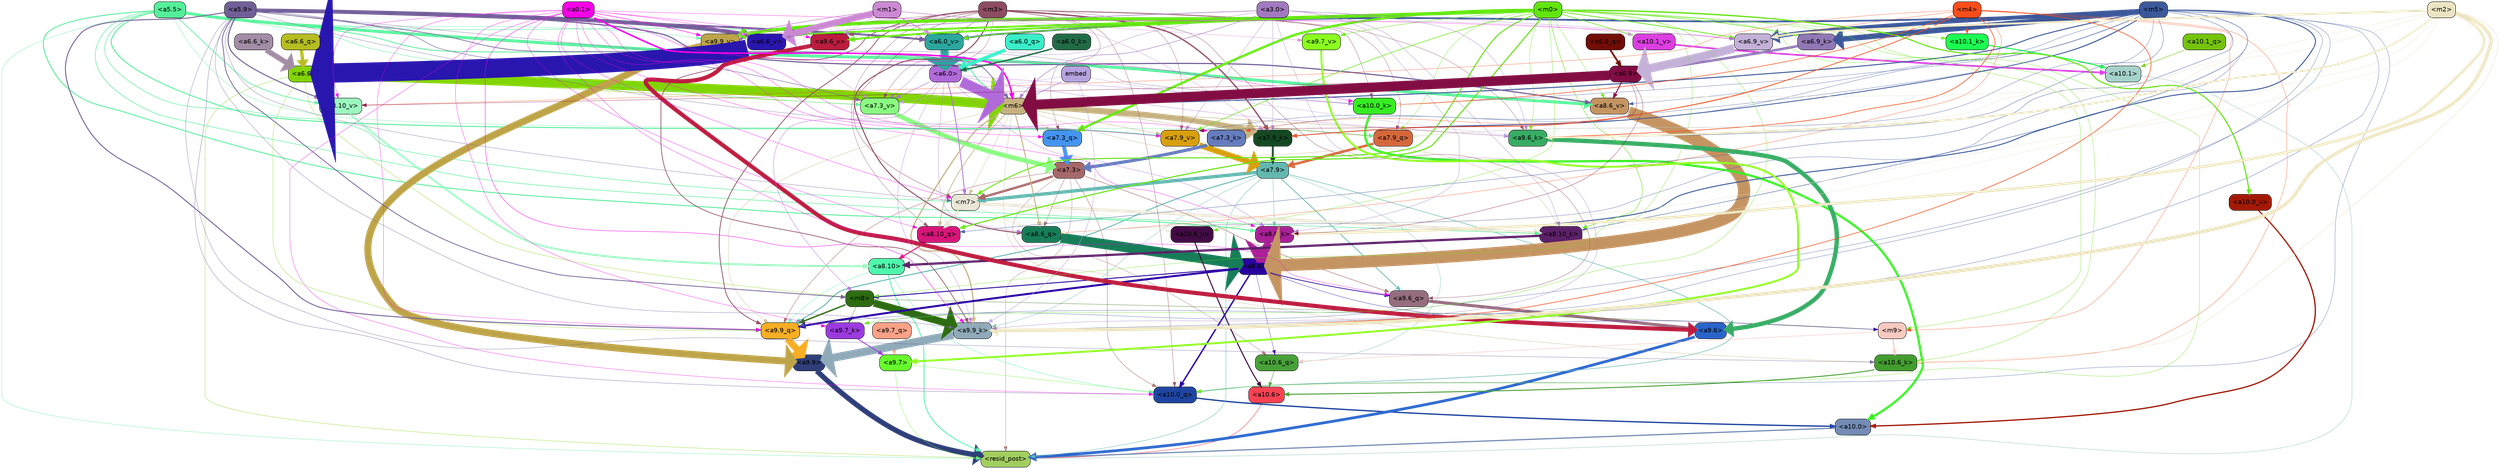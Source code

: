 strict digraph "" {
	graph [bgcolor=transparent,
		layout=dot,
		overlap=false,
		splines=true
	];
	"<a10.6>"	[color=black,
		fillcolor="#fa4253",
		fontname=Helvetica,
		shape=box,
		style="filled, rounded"];
	"<resid_post>"	[color=black,
		fillcolor="#a2ce5f",
		fontname=Helvetica,
		shape=box,
		style="filled, rounded"];
	"<a10.6>" -> "<resid_post>"	[color="#fa4253",
		penwidth=0.9498605728149414];
	"<a10.1>"	[color=black,
		fillcolor="#a5d2ca",
		fontname=Helvetica,
		shape=box,
		style="filled, rounded"];
	"<a10.1>" -> "<resid_post>"	[color="#a5d2ca",
		penwidth=1.0084514617919922];
	"<a10.0>"	[color=black,
		fillcolor="#748cb5",
		fontname=Helvetica,
		shape=box,
		style="filled, rounded"];
	"<a10.0>" -> "<resid_post>"	[color="#748cb5",
		penwidth=2.5814952850341797];
	"<a9.9>"	[color=black,
		fillcolor="#2e3e79",
		fontname=Helvetica,
		shape=box,
		style="filled, rounded"];
	"<a9.9>" -> "<resid_post>"	[color="#2e3e79",
		penwidth=11.610888481140137];
	"<a9.7>"	[color=black,
		fillcolor="#66fa2c",
		fontname=Helvetica,
		shape=box,
		style="filled, rounded"];
	"<a9.7>" -> "<resid_post>"	[color="#66fa2c",
		penwidth=0.6];
	"<a10.0_q>"	[color=black,
		fillcolor="#1e45a1",
		fontname=Helvetica,
		shape=box,
		style="filled, rounded"];
	"<a9.7>" -> "<a10.0_q>"	[color="#66fa2c",
		penwidth=0.6];
	"<a9.6>"	[color=black,
		fillcolor="#2964ca",
		fontname=Helvetica,
		shape=box,
		style="filled, rounded"];
	"<a9.6>" -> "<resid_post>"	[color="#2964ca",
		penwidth=6.121421813964844];
	"<a8.10>"	[color=black,
		fillcolor="#4ef6ab",
		fontname=Helvetica,
		shape=box,
		style="filled, rounded"];
	"<a8.10>" -> "<resid_post>"	[color="#4ef6ab",
		penwidth=1.7841739654541016];
	"<a8.10>" -> "<a10.0_q>"	[color="#4ef6ab",
		penwidth=0.6612663269042969];
	"<a9.9_q>"	[color=black,
		fillcolor="#f7ae25",
		fontname=Helvetica,
		shape=box,
		style="filled, rounded"];
	"<a8.10>" -> "<a9.9_q>"	[color="#4ef6ab",
		penwidth=0.6];
	"<a7.9>"	[color=black,
		fillcolor="#62b8af",
		fontname=Helvetica,
		shape=box,
		style="filled, rounded"];
	"<a7.9>" -> "<resid_post>"	[color="#62b8af",
		penwidth=0.8109169006347656];
	"<a10.6_q>"	[color=black,
		fillcolor="#47a138",
		fontname=Helvetica,
		shape=box,
		style="filled, rounded"];
	"<a7.9>" -> "<a10.6_q>"	[color="#62b8af",
		penwidth=0.6];
	"<a7.9>" -> "<a10.0_q>"	[color="#62b8af",
		penwidth=1.19378662109375];
	"<m7>"	[color=black,
		fillcolor="#e9e6d7",
		fontname=Helvetica,
		shape=box,
		style="filled, rounded"];
	"<a7.9>" -> "<m7>"	[color="#62b8af",
		penwidth=7.3899383544921875];
	"<a7.9>" -> "<a9.9_q>"	[color="#62b8af",
		penwidth=2.1764984130859375];
	"<a9.6_q>"	[color=black,
		fillcolor="#966d7e",
		fontname=Helvetica,
		shape=box,
		style="filled, rounded"];
	"<a7.9>" -> "<a9.6_q>"	[color="#62b8af",
		penwidth=1.6184196472167969];
	"<a9.9_k>"	[color=black,
		fillcolor="#90aab9",
		fontname=Helvetica,
		shape=box,
		style="filled, rounded"];
	"<a7.9>" -> "<a9.9_k>"	[color="#62b8af",
		penwidth=0.6];
	"<a8.6_k>"	[color=black,
		fillcolor="#a92096",
		fontname=Helvetica,
		shape=box,
		style="filled, rounded"];
	"<a7.9>" -> "<a8.6_k>"	[color="#62b8af",
		penwidth=0.7570610046386719];
	"<a7.3>"	[color=black,
		fillcolor="#a66869",
		fontname=Helvetica,
		shape=box,
		style="filled, rounded"];
	"<a7.3>" -> "<resid_post>"	[color="#a66869",
		penwidth=0.6];
	"<a7.3>" -> "<a10.6_q>"	[color="#a66869",
		penwidth=0.6];
	"<a7.3>" -> "<a10.0_q>"	[color="#a66869",
		penwidth=0.8208656311035156];
	"<a7.3>" -> "<m7>"	[color="#a66869",
		penwidth=5.189311981201172];
	"<a7.3>" -> "<a9.9_q>"	[color="#a66869",
		penwidth=0.8119163513183594];
	"<a7.3>" -> "<a9.6_q>"	[color="#a66869",
		penwidth=0.9649925231933594];
	"<a8.6_q>"	[color=black,
		fillcolor="#167d58",
		fontname=Helvetica,
		shape=box,
		style="filled, rounded"];
	"<a7.3>" -> "<a8.6_q>"	[color="#a66869",
		penwidth=0.7801322937011719];
	"<a6.6>"	[color=black,
		fillcolor="#82d505",
		fontname=Helvetica,
		shape=box,
		style="filled, rounded"];
	"<a6.6>" -> "<resid_post>"	[color="#82d505",
		penwidth=0.6];
	"<m6>"	[color=black,
		fillcolor="#c6b180",
		fontname=Helvetica,
		shape=box,
		style="filled, rounded"];
	"<a6.6>" -> "<m6>"	[color="#82d505",
		penwidth=21.6163272857666];
	"<m8>"	[color=black,
		fillcolor="#2d6c10",
		fontname=Helvetica,
		shape=box,
		style="filled, rounded"];
	"<a6.6>" -> "<m8>"	[color="#82d505",
		penwidth=0.6];
	"<a6.6>" -> "<a9.9_q>"	[color="#82d505",
		penwidth=0.6];
	"<a8.10_v>"	[color=black,
		fillcolor="#9cf8bf",
		fontname=Helvetica,
		shape=box,
		style="filled, rounded"];
	"<a6.6>" -> "<a8.10_v>"	[color="#82d505",
		penwidth=1.0661506652832031];
	"<a7.3_v>"	[color=black,
		fillcolor="#8afa81",
		fontname=Helvetica,
		shape=box,
		style="filled, rounded"];
	"<a6.6>" -> "<a7.3_v>"	[color="#82d505",
		penwidth=0.8506813049316406];
	"<a5.5>"	[color=black,
		fillcolor="#55ef9a",
		fontname=Helvetica,
		shape=box,
		style="filled, rounded"];
	"<a5.5>" -> "<resid_post>"	[color="#55ef9a",
		penwidth=0.6];
	"<a5.5>" -> "<m6>"	[color="#55ef9a",
		penwidth=1.8430671691894531];
	"<a5.5>" -> "<m7>"	[color="#55ef9a",
		penwidth=1.0865592956542969];
	"<a9.9_v>"	[color=black,
		fillcolor="#bea449",
		fontname=Helvetica,
		shape=box,
		style="filled, rounded"];
	"<a5.5>" -> "<a9.9_v>"	[color="#55ef9a",
		penwidth=0.6];
	"<a8.10_k>"	[color=black,
		fillcolor="#5c2068",
		fontname=Helvetica,
		shape=box,
		style="filled, rounded"];
	"<a5.5>" -> "<a8.10_k>"	[color="#55ef9a",
		penwidth=1.1390800476074219];
	"<a5.5>" -> "<a8.6_k>"	[color="#55ef9a",
		penwidth=2.00030517578125];
	"<a5.5>" -> "<a8.10_v>"	[color="#55ef9a",
		penwidth=1.4206085205078125];
	"<a8.6_v>"	[color=black,
		fillcolor="#c49462",
		fontname=Helvetica,
		shape=box,
		style="filled, rounded"];
	"<a5.5>" -> "<a8.6_v>"	[color="#55ef9a",
		penwidth=6.534294128417969];
	"<a7.9_q>"	[color=black,
		fillcolor="#d5673b",
		fontname=Helvetica,
		shape=box,
		style="filled, rounded"];
	"<a5.5>" -> "<a7.9_q>"	[color="#55ef9a",
		penwidth=0.6];
	"<a7.9_v>"	[color=black,
		fillcolor="#d89f0f",
		fontname=Helvetica,
		shape=box,
		style="filled, rounded"];
	"<a5.5>" -> "<a7.9_v>"	[color="#55ef9a",
		penwidth=2.0819549560546875];
	"<a5.5>" -> "<a7.3_v>"	[color="#55ef9a",
		penwidth=0.8107681274414062];
	"<a6.0_v>"	[color=black,
		fillcolor="#2ba79e",
		fontname=Helvetica,
		shape=box,
		style="filled, rounded"];
	"<a5.5>" -> "<a6.0_v>"	[color="#55ef9a",
		penwidth=0.9978408813476562];
	"<a10.6_q>" -> "<a10.6>"	[color="#47a138",
		penwidth=0.9244728088378906];
	"<a10.1_q>"	[color=black,
		fillcolor="#75c40c",
		fontname=Helvetica,
		shape=box,
		style="filled, rounded"];
	"<a10.1_q>" -> "<a10.1>"	[color="#75c40c",
		penwidth=0.9268798828125];
	"<a10.0_q>" -> "<a10.0>"	[color="#1e45a1",
		penwidth=2.905670166015625];
	"<a10.6_k>"	[color=black,
		fillcolor="#429d2e",
		fontname=Helvetica,
		shape=box,
		style="filled, rounded"];
	"<a10.6_k>" -> "<a10.6>"	[color="#429d2e",
		penwidth=2.0319366455078125];
	"<a10.1_k>"	[color=black,
		fillcolor="#1bfe51",
		fontname=Helvetica,
		shape=box,
		style="filled, rounded"];
	"<a10.1_k>" -> "<a10.1>"	[color="#1bfe51",
		penwidth=2.4037628173828125];
	"<a10.0_k>"	[color=black,
		fillcolor="#36ed22",
		fontname=Helvetica,
		shape=box,
		style="filled, rounded"];
	"<a10.0_k>" -> "<a10.0>"	[color="#36ed22",
		penwidth=4.9319305419921875];
	"<a10.6_v>"	[color=black,
		fillcolor="#420b45",
		fontname=Helvetica,
		shape=box,
		style="filled, rounded"];
	"<a10.6_v>" -> "<a10.6>"	[color="#420b45",
		penwidth=2.290935516357422];
	"<a10.1_v>"	[color=black,
		fillcolor="#dc3ee1",
		fontname=Helvetica,
		shape=box,
		style="filled, rounded"];
	"<a10.1_v>" -> "<a10.1>"	[color="#dc3ee1",
		penwidth=3.6398468017578125];
	"<a10.0_v>"	[color=black,
		fillcolor="#a31906",
		fontname=Helvetica,
		shape=box,
		style="filled, rounded"];
	"<a10.0_v>" -> "<a10.0>"	[color="#a31906",
		penwidth=2.7666168212890625];
	"<m9>"	[color=black,
		fillcolor="#f7c9c1",
		fontname=Helvetica,
		shape=box,
		style="filled, rounded"];
	"<m9>" -> "<a10.6_q>"	[color="#f7c9c1",
		penwidth=1.0384025573730469];
	"<m9>" -> "<a10.6_k>"	[color="#f7c9c1",
		penwidth=2.371124267578125];
	"<a8.6>"	[color=black,
		fillcolor="#28029f",
		fontname=Helvetica,
		shape=box,
		style="filled, rounded"];
	"<a8.6>" -> "<a10.6_q>"	[color="#28029f",
		penwidth=0.6];
	"<a8.6>" -> "<a10.0_q>"	[color="#28029f",
		penwidth=3.1841888427734375];
	"<a8.6>" -> "<m9>"	[color="#28029f",
		penwidth=0.6];
	"<a8.6>" -> "<m8>"	[color="#28029f",
		penwidth=1.972564697265625];
	"<a8.6>" -> "<a9.9_q>"	[color="#28029f",
		penwidth=4.482503890991211];
	"<a8.6>" -> "<a9.6_q>"	[color="#28029f",
		penwidth=1.515838623046875];
	"<m5>"	[color=black,
		fillcolor="#3c589a",
		fontname=Helvetica,
		shape=box,
		style="filled, rounded"];
	"<m5>" -> "<a10.0_q>"	[color="#3c589a",
		penwidth=0.6];
	"<m5>" -> "<a10.0_k>"	[color="#3c589a",
		penwidth=0.6];
	"<m5>" -> "<m6>"	[color="#3c589a",
		penwidth=2.143606185913086];
	"<m5>" -> "<a9.9_q>"	[color="#3c589a",
		penwidth=0.6];
	"<m5>" -> "<a9.9_k>"	[color="#3c589a",
		penwidth=0.6];
	"<a9.7_k>"	[color=black,
		fillcolor="#9b3adf",
		fontname=Helvetica,
		shape=box,
		style="filled, rounded"];
	"<m5>" -> "<a9.7_k>"	[color="#3c589a",
		penwidth=0.6];
	"<a9.6_k>"	[color=black,
		fillcolor="#37ac64",
		fontname=Helvetica,
		shape=box,
		style="filled, rounded"];
	"<m5>" -> "<a9.6_k>"	[color="#3c589a",
		penwidth=0.7197036743164062];
	"<a8.10_q>"	[color=black,
		fillcolor="#d81579",
		fontname=Helvetica,
		shape=box,
		style="filled, rounded"];
	"<m5>" -> "<a8.10_q>"	[color="#3c589a",
		penwidth=0.7198371887207031];
	"<m5>" -> "<a8.6_q>"	[color="#3c589a",
		penwidth=0.6];
	"<m5>" -> "<a8.10_k>"	[color="#3c589a",
		penwidth=0.9238471984863281];
	"<m5>" -> "<a8.6_k>"	[color="#3c589a",
		penwidth=2.1219520568847656];
	"<m5>" -> "<a8.6_v>"	[color="#3c589a",
		penwidth=0.6];
	"<m5>" -> "<a7.9_q>"	[color="#3c589a",
		penwidth=0.6];
	"<a7.9_k>"	[color=black,
		fillcolor="#144822",
		fontname=Helvetica,
		shape=box,
		style="filled, rounded"];
	"<m5>" -> "<a7.9_k>"	[color="#3c589a",
		penwidth=1.7779998779296875];
	"<a7.3_k>"	[color=black,
		fillcolor="#657cbe",
		fontname=Helvetica,
		shape=box,
		style="filled, rounded"];
	"<m5>" -> "<a7.3_k>"	[color="#3c589a",
		penwidth=0.6];
	"<m5>" -> "<a7.9_v>"	[color="#3c589a",
		penwidth=0.6];
	"<a6.9_k>"	[color=black,
		fillcolor="#9177b5",
		fontname=Helvetica,
		shape=box,
		style="filled, rounded"];
	"<m5>" -> "<a6.9_k>"	[color="#3c589a",
		penwidth=12.203306198120117];
	"<a6.9_v>"	[color=black,
		fillcolor="#c3b1d7",
		fontname=Helvetica,
		shape=box,
		style="filled, rounded"];
	"<m5>" -> "<a6.9_v>"	[color="#3c589a",
		penwidth=8.809343338012695];
	"<m5>" -> "<a6.0_v>"	[color="#3c589a",
		penwidth=3.8560523986816406];
	"<a5.9>"	[color=black,
		fillcolor="#715e97",
		fontname=Helvetica,
		shape=box,
		style="filled, rounded"];
	"<a5.9>" -> "<a10.0_q>"	[color="#715e97",
		penwidth=0.6463394165039062];
	"<a5.9>" -> "<a10.6_k>"	[color="#715e97",
		penwidth=0.6];
	"<a5.9>" -> "<a10.0_k>"	[color="#715e97",
		penwidth=0.6];
	"<a5.9>" -> "<m6>"	[color="#715e97",
		penwidth=1.4513568878173828];
	"<a5.9>" -> "<m7>"	[color="#715e97",
		penwidth=0.6];
	"<a5.9>" -> "<m8>"	[color="#715e97",
		penwidth=1.6550712585449219];
	"<a5.9>" -> "<a9.9_q>"	[color="#715e97",
		penwidth=2.019031524658203];
	"<a5.9>" -> "<a9.9_k>"	[color="#715e97",
		penwidth=0.6];
	"<a5.9>" -> "<a8.10_v>"	[color="#715e97",
		penwidth=2.2765426635742188];
	"<a5.9>" -> "<a8.6_v>"	[color="#715e97",
		penwidth=2.4934005737304688];
	"<a5.9>" -> "<a7.9_v>"	[color="#715e97",
		penwidth=0.6];
	"<a5.9>" -> "<a7.3_v>"	[color="#715e97",
		penwidth=0.9861984252929688];
	"<a6.6_v>"	[color=black,
		fillcolor="#2916af",
		fontname=Helvetica,
		shape=box,
		style="filled, rounded"];
	"<a5.9>" -> "<a6.6_v>"	[color="#715e97",
		penwidth=8.623922348022461];
	"<a5.9>" -> "<a6.0_v>"	[color="#715e97",
		penwidth=4.239973068237305];
	"<m3>"	[color=black,
		fillcolor="#8e4b61",
		fontname=Helvetica,
		shape=box,
		style="filled, rounded"];
	"<m3>" -> "<a10.0_q>"	[color="#8e4b61",
		penwidth=0.6597442626953125];
	"<m3>" -> "<a10.0_k>"	[color="#8e4b61",
		penwidth=0.6506614685058594];
	"<m3>" -> "<m7>"	[color="#8e4b61",
		penwidth=0.7659339904785156];
	"<m3>" -> "<a9.9_q>"	[color="#8e4b61",
		penwidth=1.6276321411132812];
	"<m3>" -> "<a9.6_q>"	[color="#8e4b61",
		penwidth=0.6724472045898438];
	"<m3>" -> "<a9.9_k>"	[color="#8e4b61",
		penwidth=1.4574642181396484];
	"<m3>" -> "<a9.6_k>"	[color="#8e4b61",
		penwidth=0.6];
	"<m3>" -> "<a9.9_v>"	[color="#8e4b61",
		penwidth=0.6589469909667969];
	"<a9.6_v>"	[color=black,
		fillcolor="#bc1c3f",
		fontname=Helvetica,
		shape=box,
		style="filled, rounded"];
	"<m3>" -> "<a9.6_v>"	[color="#8e4b61",
		penwidth=0.6];
	"<m3>" -> "<a8.10_q>"	[color="#8e4b61",
		penwidth=0.6];
	"<m3>" -> "<a8.6_q>"	[color="#8e4b61",
		penwidth=2.1676406860351562];
	"<m3>" -> "<a7.9_q>"	[color="#8e4b61",
		penwidth=0.6];
	"<a7.3_q>"	[color=black,
		fillcolor="#4594f1",
		fontname=Helvetica,
		shape=box,
		style="filled, rounded"];
	"<m3>" -> "<a7.3_q>"	[color="#8e4b61",
		penwidth=0.6];
	"<m3>" -> "<a7.9_k>"	[color="#8e4b61",
		penwidth=2.978912353515625];
	"<m3>" -> "<a7.9_v>"	[color="#8e4b61",
		penwidth=0.6];
	"<m3>" -> "<a7.3_v>"	[color="#8e4b61",
		penwidth=0.6];
	"<m3>" -> "<a6.0_v>"	[color="#8e4b61",
		penwidth=0.6];
	"<m0>"	[color=black,
		fillcolor="#62e50f",
		fontname=Helvetica,
		shape=box,
		style="filled, rounded"];
	"<m0>" -> "<a10.0_q>"	[color="#62e50f",
		penwidth=0.6];
	"<m0>" -> "<a10.6_k>"	[color="#62e50f",
		penwidth=0.6];
	"<m0>" -> "<a10.1_k>"	[color="#62e50f",
		penwidth=0.6];
	"<m0>" -> "<a10.6_v>"	[color="#62e50f",
		penwidth=0.6];
	"<m0>" -> "<a10.1_v>"	[color="#62e50f",
		penwidth=1.3360328674316406];
	"<m0>" -> "<a10.0_v>"	[color="#62e50f",
		penwidth=2.4083595275878906];
	"<m0>" -> "<m9>"	[color="#62e50f",
		penwidth=0.6];
	"<m0>" -> "<m7>"	[color="#62e50f",
		penwidth=2.224945068359375];
	"<m0>" -> "<m8>"	[color="#62e50f",
		penwidth=0.6];
	"<m0>" -> "<a9.7_k>"	[color="#62e50f",
		penwidth=0.6];
	"<m0>" -> "<a9.6_k>"	[color="#62e50f",
		penwidth=0.6];
	"<m0>" -> "<a9.9_v>"	[color="#62e50f",
		penwidth=7.537467956542969];
	"<a9.7_v>"	[color=black,
		fillcolor="#8bfe1f",
		fontname=Helvetica,
		shape=box,
		style="filled, rounded"];
	"<m0>" -> "<a9.7_v>"	[color="#62e50f",
		penwidth=0.8575286865234375];
	"<m0>" -> "<a9.6_v>"	[color="#62e50f",
		penwidth=4.1688385009765625];
	"<m0>" -> "<a8.10_q>"	[color="#62e50f",
		penwidth=2.3761940002441406];
	"<m0>" -> "<a8.10_k>"	[color="#62e50f",
		penwidth=0.9220962524414062];
	"<m0>" -> "<a8.6_v>"	[color="#62e50f",
		penwidth=0.6];
	"<m0>" -> "<a7.9_q>"	[color="#62e50f",
		penwidth=0.6];
	"<m0>" -> "<a7.3_q>"	[color="#62e50f",
		penwidth=5.264301300048828];
	"<m0>" -> "<a7.9_v>"	[color="#62e50f",
		penwidth=1.2114486694335938];
	"<m0>" -> "<a6.9_k>"	[color="#62e50f",
		penwidth=1.2153072357177734];
	"<m0>" -> "<a6.9_v>"	[color="#62e50f",
		penwidth=1.6340084075927734];
	"<m0>" -> "<a6.6_v>"	[color="#62e50f",
		penwidth=4.314628601074219];
	"<m0>" -> "<a6.0_v>"	[color="#62e50f",
		penwidth=1.9309234619140625];
	"<a0.1>"	[color=black,
		fillcolor="#f501e8",
		fontname=Helvetica,
		shape=box,
		style="filled, rounded"];
	"<a0.1>" -> "<a10.0_q>"	[color="#f501e8",
		penwidth=0.6];
	"<a0.1>" -> "<a10.0_k>"	[color="#f501e8",
		penwidth=0.6768684387207031];
	"<a0.1>" -> "<m6>"	[color="#f501e8",
		penwidth=3.4290084838867188];
	"<a0.1>" -> "<m7>"	[color="#f501e8",
		penwidth=0.6];
	"<a0.1>" -> "<a9.9_q>"	[color="#f501e8",
		penwidth=0.6];
	"<a0.1>" -> "<a9.6_q>"	[color="#f501e8",
		penwidth=0.6];
	"<a0.1>" -> "<a9.9_k>"	[color="#f501e8",
		penwidth=0.81341552734375];
	"<a0.1>" -> "<a9.7_k>"	[color="#f501e8",
		penwidth=0.6];
	"<a0.1>" -> "<a9.9_v>"	[color="#f501e8",
		penwidth=1.062591552734375];
	"<a0.1>" -> "<a9.6_v>"	[color="#f501e8",
		penwidth=0.6];
	"<a0.1>" -> "<a8.10_q>"	[color="#f501e8",
		penwidth=0.6];
	"<a0.1>" -> "<a8.6_k>"	[color="#f501e8",
		penwidth=0.6];
	"<a0.1>" -> "<a8.10_v>"	[color="#f501e8",
		penwidth=0.6];
	"<a0.1>" -> "<a7.3_q>"	[color="#f501e8",
		penwidth=0.6];
	"<a0.1>" -> "<a7.3_k>"	[color="#f501e8",
		penwidth=0.6];
	"<a0.1>" -> "<a7.9_v>"	[color="#f501e8",
		penwidth=0.6];
	"<a0.1>" -> "<a6.9_v>"	[color="#f501e8",
		penwidth=0.6];
	"<a0.1>" -> "<a6.6_v>"	[color="#f501e8",
		penwidth=0.6];
	"<m6>" -> "<a10.6_k>"	[color="#c6b180",
		penwidth=0.6];
	"<m6>" -> "<m7>"	[color="#c6b180",
		penwidth=0.6];
	"<m6>" -> "<a9.9_q>"	[color="#c6b180",
		penwidth=0.6];
	"<m6>" -> "<a9.9_k>"	[color="#c6b180",
		penwidth=2.533975601196289];
	"<m6>" -> "<a9.6_k>"	[color="#c6b180",
		penwidth=0.9471282958984375];
	"<m6>" -> "<a8.10_q>"	[color="#c6b180",
		penwidth=1.4854621887207031];
	"<m6>" -> "<a8.6_q>"	[color="#c6b180",
		penwidth=2.0796165466308594];
	"<m6>" -> "<a8.10_k>"	[color="#c6b180",
		penwidth=0.6];
	"<m6>" -> "<a7.9_q>"	[color="#c6b180",
		penwidth=1.9016571044921875];
	"<m6>" -> "<a7.3_q>"	[color="#c6b180",
		penwidth=0.6];
	"<m6>" -> "<a7.9_k>"	[color="#c6b180",
		penwidth=12.277053833007812];
	"<m6>" -> "<a7.3_k>"	[color="#c6b180",
		penwidth=0.8951148986816406];
	"<m6>" -> "<a7.9_v>"	[color="#c6b180",
		penwidth=0.8897933959960938];
	"<m4>"	[color=black,
		fillcolor="#f94d1a",
		fontname=Helvetica,
		shape=box,
		style="filled, rounded"];
	"<m4>" -> "<a10.6_k>"	[color="#f94d1a",
		penwidth=0.6];
	"<m4>" -> "<a10.1_k>"	[color="#f94d1a",
		penwidth=0.6];
	"<m4>" -> "<a10.0_k>"	[color="#f94d1a",
		penwidth=1.230804443359375];
	"<m4>" -> "<m9>"	[color="#f94d1a",
		penwidth=0.6];
	"<m4>" -> "<a9.9_k>"	[color="#f94d1a",
		penwidth=1.3186264038085938];
	"<m4>" -> "<a9.6_k>"	[color="#f94d1a",
		penwidth=1.3722038269042969];
	"<m4>" -> "<a8.6_q>"	[color="#f94d1a",
		penwidth=0.6];
	"<m4>" -> "<a8.10_v>"	[color="#f94d1a",
		penwidth=0.6];
	"<m4>" -> "<a7.9_k>"	[color="#f94d1a",
		penwidth=1.5913276672363281];
	"<m4>" -> "<a7.3_k>"	[color="#f94d1a",
		penwidth=0.6];
	"<m4>" -> "<a6.9_v>"	[color="#f94d1a",
		penwidth=0.6];
	"<m2>"	[color=black,
		fillcolor="#ebe4c2",
		fontname=Helvetica,
		shape=box,
		style="filled, rounded"];
	"<m2>" -> "<a10.6_k>"	[color="#ebe4c2",
		penwidth=0.8380241394042969];
	"<m2>" -> "<a10.0_k>"	[color="#ebe4c2",
		penwidth=0.6622200012207031];
	"<m2>" -> "<a9.9_k>"	[color="#ebe4c2",
		penwidth=7.476325988769531];
	"<m2>" -> "<a9.6_k>"	[color="#ebe4c2",
		penwidth=3.761505126953125];
	"<m2>" -> "<a8.6_q>"	[color="#ebe4c2",
		penwidth=0.6];
	"<m2>" -> "<a8.10_k>"	[color="#ebe4c2",
		penwidth=0.6];
	"<m2>" -> "<a8.6_k>"	[color="#ebe4c2",
		penwidth=5.699577331542969];
	"<m2>" -> "<a7.9_q>"	[color="#ebe4c2",
		penwidth=0.6];
	"<m2>" -> "<a6.9_v>"	[color="#ebe4c2",
		penwidth=4.3256072998046875];
	"<a6.0>"	[color=black,
		fillcolor="#b16ad9",
		fontname=Helvetica,
		shape=box,
		style="filled, rounded"];
	"<a6.0>" -> "<a10.0_k>"	[color="#b16ad9",
		penwidth=0.6];
	"<a6.0>" -> "<m6>"	[color="#b16ad9",
		penwidth=23.31447410583496];
	"<a6.0>" -> "<m7>"	[color="#b16ad9",
		penwidth=1.694061279296875];
	"<a6.0>" -> "<m8>"	[color="#b16ad9",
		penwidth=0.7418403625488281];
	"<a6.0>" -> "<a9.9_k>"	[color="#b16ad9",
		penwidth=0.6];
	"<a6.0>" -> "<a9.6_k>"	[color="#b16ad9",
		penwidth=0.6];
	"<a6.0>" -> "<a8.6_q>"	[color="#b16ad9",
		penwidth=0.6];
	"<a6.0>" -> "<a8.6_k>"	[color="#b16ad9",
		penwidth=0.6];
	"<a6.0>" -> "<a7.3_v>"	[color="#b16ad9",
		penwidth=0.9905738830566406];
	"<m7>" -> "<a10.6_v>"	[color="#e9e6d7",
		penwidth=0.6];
	"<m7>" -> "<a9.7_k>"	[color="#e9e6d7",
		penwidth=0.6];
	"<m7>" -> "<a8.10_q>"	[color="#e9e6d7",
		penwidth=6.2237091064453125];
	"<m7>" -> "<a8.6_q>"	[color="#e9e6d7",
		penwidth=1.9677276611328125];
	"<m7>" -> "<a8.10_k>"	[color="#e9e6d7",
		penwidth=6.505390167236328];
	"<m7>" -> "<a8.6_k>"	[color="#e9e6d7",
		penwidth=0.6821136474609375];
	"<m1>"	[color=black,
		fillcolor="#cb89d3",
		fontname=Helvetica,
		shape=box,
		style="filled, rounded"];
	"<m1>" -> "<a10.1_v>"	[color="#cb89d3",
		penwidth=0.6];
	"<m1>" -> "<a9.9_v>"	[color="#cb89d3",
		penwidth=1.4082679748535156];
	"<m1>" -> "<a9.7_v>"	[color="#cb89d3",
		penwidth=0.6];
	"<m1>" -> "<a9.6_v>"	[color="#cb89d3",
		penwidth=0.6];
	"<m1>" -> "<a7.9_k>"	[color="#cb89d3",
		penwidth=0.6];
	"<m1>" -> "<a7.3_v>"	[color="#cb89d3",
		penwidth=0.6];
	"<m1>" -> "<a6.6_v>"	[color="#cb89d3",
		penwidth=14.129535675048828];
	"<m1>" -> "<a6.0_v>"	[color="#cb89d3",
		penwidth=1.93902587890625];
	"<m8>" -> "<m9>"	[color="#2d6c10",
		penwidth=0.6];
	"<m8>" -> "<a9.9_q>"	[color="#2d6c10",
		penwidth=3.073810577392578];
	"<m8>" -> "<a9.9_k>"	[color="#2d6c10",
		penwidth=16.255420684814453];
	"<m8>" -> "<a9.7_k>"	[color="#2d6c10",
		penwidth=0.6];
	"<a9.9_q>" -> "<a9.9>"	[color="#f7ae25",
		penwidth=15.310546875];
	"<a9.7_q>"	[color=black,
		fillcolor="#faa187",
		fontname=Helvetica,
		shape=box,
		style="filled, rounded"];
	"<a9.7_q>" -> "<a9.7>"	[color="#faa187",
		penwidth=0.6];
	"<a9.6_q>" -> "<a9.6>"	[color="#966d7e",
		penwidth=6.823722839355469];
	"<a9.9_k>" -> "<a9.9>"	[color="#90aab9",
		penwidth=17.953022003173828];
	"<a9.7_k>" -> "<a9.7>"	[color="#9b3adf",
		penwidth=1.85101318359375];
	"<a9.6_k>" -> "<a9.6>"	[color="#37ac64",
		penwidth=9.787818908691406];
	"<a9.9_v>" -> "<a9.9>"	[color="#bea449",
		penwidth=15.728643417358398];
	"<a9.7_v>" -> "<a9.7>"	[color="#8bfe1f",
		penwidth=4.305488586425781];
	"<a9.6_v>" -> "<a9.6>"	[color="#bc1c3f",
		penwidth=9.212547302246094];
	"<a3.0>"	[color=black,
		fillcolor="#a279c0",
		fontname=Helvetica,
		shape=box,
		style="filled, rounded"];
	"<a3.0>" -> "<m6>"	[color="#a279c0",
		penwidth=1.0663299560546875];
	"<a3.0>" -> "<a9.9_k>"	[color="#a279c0",
		penwidth=0.6];
	"<a3.0>" -> "<a9.6_k>"	[color="#a279c0",
		penwidth=0.6];
	"<a3.0>" -> "<a8.10_k>"	[color="#a279c0",
		penwidth=0.6];
	"<a3.0>" -> "<a8.6_k>"	[color="#a279c0",
		penwidth=0.6];
	"<a3.0>" -> "<a7.9_k>"	[color="#a279c0",
		penwidth=0.6];
	"<a3.0>" -> "<a7.9_v>"	[color="#a279c0",
		penwidth=0.6];
	"<a3.0>" -> "<a7.3_v>"	[color="#a279c0",
		penwidth=0.6];
	"<a3.0>" -> "<a6.9_v>"	[color="#a279c0",
		penwidth=0.6];
	"<a3.0>" -> "<a6.6_v>"	[color="#a279c0",
		penwidth=1.2425460815429688];
	embed	[color=black,
		fillcolor="#b5a2de",
		fontname=Helvetica,
		shape=box,
		style="filled, rounded"];
	embed -> "<m6>"	[color="#b5a2de",
		penwidth=1.6749610900878906];
	embed -> "<a9.9_k>"	[color="#b5a2de",
		penwidth=0.8602714538574219];
	embed -> "<a9.6_k>"	[color="#b5a2de",
		penwidth=0.6];
	embed -> "<a7.3_v>"	[color="#b5a2de",
		penwidth=0.6];
	"<a8.10_q>" -> "<a8.10>"	[color="#d81579",
		penwidth=2.2933731079101562];
	"<a8.6_q>" -> "<a8.6>"	[color="#167d58",
		penwidth=22.21251106262207];
	"<a8.10_k>" -> "<a8.10>"	[color="#5c2068",
		penwidth=5.009056091308594];
	"<a8.6_k>" -> "<a8.6>"	[color="#a92096",
		penwidth=19.114789962768555];
	"<a8.10_v>" -> "<a8.10>"	[color="#9cf8bf",
		penwidth=4.248416900634766];
	"<a8.6_v>" -> "<a8.6>"	[color="#c49462",
		penwidth=27.461654663085938];
	"<a6.9>"	[color=black,
		fillcolor="#810d43",
		fontname=Helvetica,
		shape=box,
		style="filled, rounded"];
	"<a6.9>" -> "<m6>"	[color="#810d43",
		penwidth=21.47117805480957];
	"<a6.9>" -> "<a8.6_k>"	[color="#810d43",
		penwidth=0.6];
	"<a6.9>" -> "<a8.10_v>"	[color="#810d43",
		penwidth=0.6];
	"<a6.9>" -> "<a8.6_v>"	[color="#810d43",
		penwidth=2.0546798706054688];
	"<a6.9>" -> "<a7.9_v>"	[color="#810d43",
		penwidth=0.6];
	"<a7.9_q>" -> "<a7.9>"	[color="#d5673b",
		penwidth=5.6087493896484375];
	"<a7.3_q>" -> "<a7.3>"	[color="#4594f1",
		penwidth=8.568470001220703];
	"<a7.9_k>" -> "<a7.9>"	[color="#144822",
		penwidth=4.179893493652344];
	"<a7.3_k>" -> "<a7.3>"	[color="#657cbe",
		penwidth=7.138481140136719];
	"<a7.9_v>" -> "<a7.9>"	[color="#d89f0f",
		penwidth=12.677261352539062];
	"<a7.3_v>" -> "<a7.3>"	[color="#8afa81",
		penwidth=10.205863952636719];
	"<a6.9_q>"	[color=black,
		fillcolor="#730d08",
		fontname=Helvetica,
		shape=box,
		style="filled, rounded"];
	"<a6.9_q>" -> "<a6.9>"	[color="#730d08",
		penwidth=4.004619598388672];
	"<a6.6_q>"	[color=black,
		fillcolor="#b6bd21",
		fontname=Helvetica,
		shape=box,
		style="filled, rounded"];
	"<a6.6_q>" -> "<a6.6>"	[color="#b6bd21",
		penwidth=7.501697540283203];
	"<a6.0_q>"	[color=black,
		fillcolor="#39eec9",
		fontname=Helvetica,
		shape=box,
		style="filled, rounded"];
	"<a6.0_q>" -> "<a6.0>"	[color="#39eec9",
		penwidth=7.7220001220703125];
	"<a6.9_k>" -> "<a6.9>"	[color="#9177b5",
		penwidth=5.597904205322266];
	"<a6.6_k>"	[color=black,
		fillcolor="#a38ca5",
		fontname=Helvetica,
		shape=box,
		style="filled, rounded"];
	"<a6.6_k>" -> "<a6.6>"	[color="#a38ca5",
		penwidth=11.958972930908203];
	"<a6.0_k>"	[color=black,
		fillcolor="#226b47",
		fontname=Helvetica,
		shape=box,
		style="filled, rounded"];
	"<a6.0_k>" -> "<a6.0>"	[color="#226b47",
		penwidth=3.2078399658203125];
	"<a6.9_v>" -> "<a6.9>"	[color="#c3b1d7",
		penwidth=19.20796775817871];
	"<a6.6_v>" -> "<a6.6>"	[color="#2916af",
		penwidth=43.14964985847473];
	"<a6.0_v>" -> "<a6.0>"	[color="#2ba79e",
		penwidth=18.152097702026367];
}
